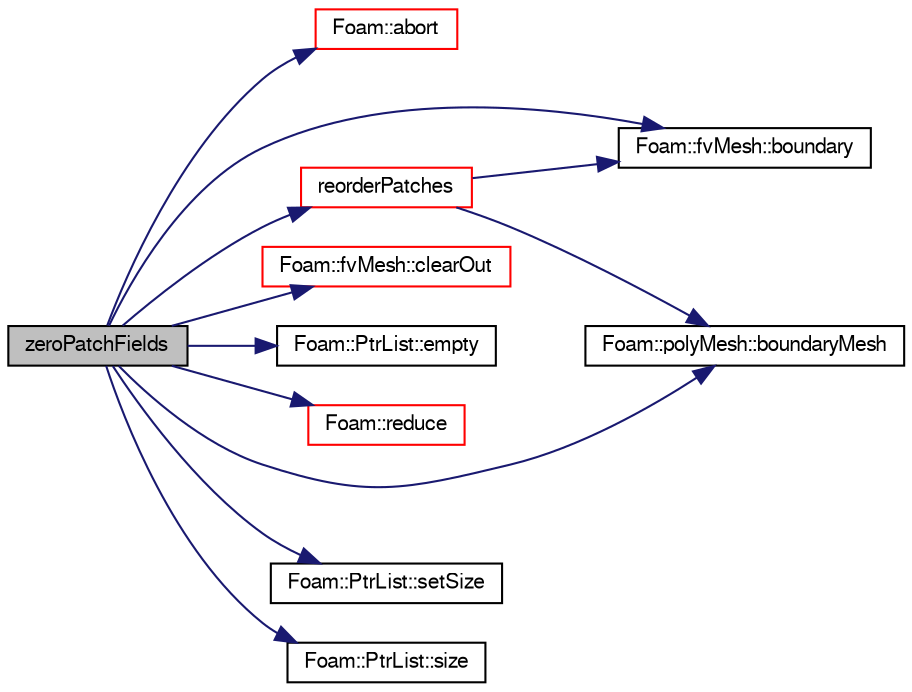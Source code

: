 digraph "zeroPatchFields"
{
  bgcolor="transparent";
  edge [fontname="FreeSans",fontsize="10",labelfontname="FreeSans",labelfontsize="10"];
  node [fontname="FreeSans",fontsize="10",shape=record];
  rankdir="LR";
  Node51 [label="zeroPatchFields",height=0.2,width=0.4,color="black", fillcolor="grey75", style="filled", fontcolor="black"];
  Node51 -> Node52 [color="midnightblue",fontsize="10",style="solid",fontname="FreeSans"];
  Node52 [label="Foam::abort",height=0.2,width=0.4,color="red",URL="$a21124.html#a447107a607d03e417307c203fa5fb44b"];
  Node51 -> Node95 [color="midnightblue",fontsize="10",style="solid",fontname="FreeSans"];
  Node95 [label="Foam::fvMesh::boundary",height=0.2,width=0.4,color="black",URL="$a22766.html#a1fc8b179063cf5d6805da64ff1975126",tooltip="Return reference to boundary mesh. "];
  Node51 -> Node96 [color="midnightblue",fontsize="10",style="solid",fontname="FreeSans"];
  Node96 [label="Foam::polyMesh::boundaryMesh",height=0.2,width=0.4,color="black",URL="$a27410.html#a9f2b68c134340291eda6197f47f25484",tooltip="Return boundary mesh. "];
  Node51 -> Node97 [color="midnightblue",fontsize="10",style="solid",fontname="FreeSans"];
  Node97 [label="Foam::fvMesh::clearOut",height=0.2,width=0.4,color="red",URL="$a22766.html#af320697688df08f1438d37a86bcaf25d",tooltip="Clear all geometry and addressing. "];
  Node51 -> Node105 [color="midnightblue",fontsize="10",style="solid",fontname="FreeSans"];
  Node105 [label="Foam::PtrList::empty",height=0.2,width=0.4,color="black",URL="$a25914.html#a644718bb2fb240de962dc3c9a1fdf0dc",tooltip="Return true if the PtrList is empty (ie, size() is zero). "];
  Node51 -> Node106 [color="midnightblue",fontsize="10",style="solid",fontname="FreeSans"];
  Node106 [label="Foam::reduce",height=0.2,width=0.4,color="red",URL="$a21124.html#a7ffd6af4acc2eb9ba72ee296b5ecda23"];
  Node51 -> Node121 [color="midnightblue",fontsize="10",style="solid",fontname="FreeSans"];
  Node121 [label="reorderPatches",height=0.2,width=0.4,color="red",URL="$a21458.html#a18d7d3895abc0ab81c525bd81ba69a9c"];
  Node121 -> Node96 [color="midnightblue",fontsize="10",style="solid",fontname="FreeSans"];
  Node121 -> Node95 [color="midnightblue",fontsize="10",style="solid",fontname="FreeSans"];
  Node51 -> Node124 [color="midnightblue",fontsize="10",style="solid",fontname="FreeSans"];
  Node124 [label="Foam::PtrList::setSize",height=0.2,width=0.4,color="black",URL="$a25914.html#aedb985ffeaf1bdbfeccc2a8730405703",tooltip="Reset size of PtrList. If extending the PtrList, new entries are. "];
  Node51 -> Node125 [color="midnightblue",fontsize="10",style="solid",fontname="FreeSans"];
  Node125 [label="Foam::PtrList::size",height=0.2,width=0.4,color="black",URL="$a25914.html#a47b3bf30da1eb3ab8076b5fbe00e0494",tooltip="Return the number of elements in the PtrList. "];
}
